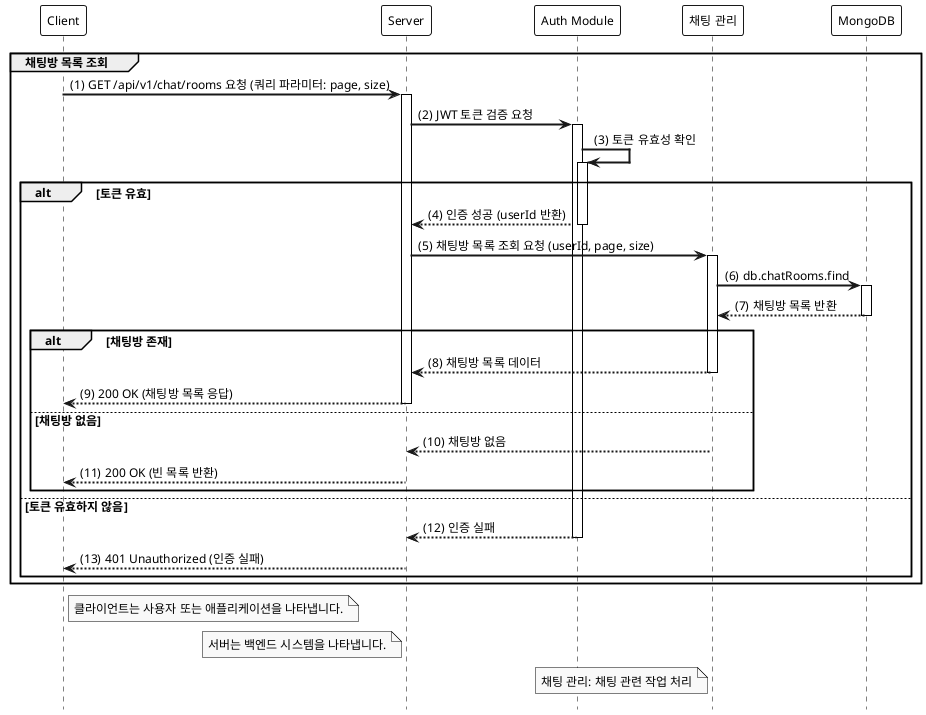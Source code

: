 @startuml

hide footbox
autoactivate on

' 스타일 설정
skinparam monochrome true
skinparam shadowing false
skinparam defaultFontSize 12
skinparam defaultFontName Arial
skinparam activityBackgroundColor #EFEFEF
skinparam activityBorderColor #CCCCCC
skinparam sequenceArrowThickness 2
skinparam sequenceParticipantBorderThickness 1
skinparam sequenceParticipantBackgroundColor #FFFFFF
skinparam sequenceLifeLineBorderColor #000000
skinparam sequenceLifeLineBackgroundColor #FFFFFF
skinparam noteBackgroundColor #FFFFCC
skinparam noteBorderColor #000000

participant "Client" as C
participant "Server" as S
participant "Auth Module" as AM
participant "채팅 관리" as CHM
participant "MongoDB" as DB

group 채팅방 목록 조회
    autonumber 1 "(0)"
    C -> S: GET /api/v1/chat/rooms 요청 (쿼리 파라미터: page, size)
    S -> AM: JWT 토큰 검증 요청
    AM -> AM: 토큰 유효성 확인
    alt 토큰 유효
        AM --> S: 인증 성공 (userId 반환)
        S -> CHM: 채팅방 목록 조회 요청 (userId, page, size)
        CHM -> DB: db.chatRooms.find
        DB --> CHM: 채팅방 목록 반환
        alt 채팅방 존재
            CHM --> S: 채팅방 목록 데이터
            S --> C: 200 OK (채팅방 목록 응답)
        else 채팅방 없음
            CHM --> S: 채팅방 없음
            S --> C: 200 OK (빈 목록 반환)
        end
    else 토큰 유효하지 않음
        AM --> S: 인증 실패
        S --> C: 401 Unauthorized (인증 실패)
    end
end

note right of C: 클라이언트는 사용자 또는 애플리케이션을 나타냅니다.
note left of S: 서버는 백엔드 시스템을 나타냅니다.
note left of CHM: 채팅 관리: 채팅 관련 작업 처리

@enduml